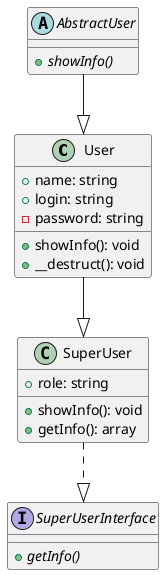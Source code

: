 @startuml lab1

    class User {
        +name: string
        +login: string
        -password: string     
        +showInfo(): void
        +__destruct(): void
    }

    class SuperUser {
        +role: string
        +showInfo(): void
        +getInfo(): array
    }

    interface SuperUserInterface {
        +{abstract} getInfo()
    }

    abstract class AbstractUser {
        +{abstract} showInfo()
    }

    AbstractUser --|> User
    User --|> SuperUser
    SuperUser ..|> SuperUserInterface

@enduml